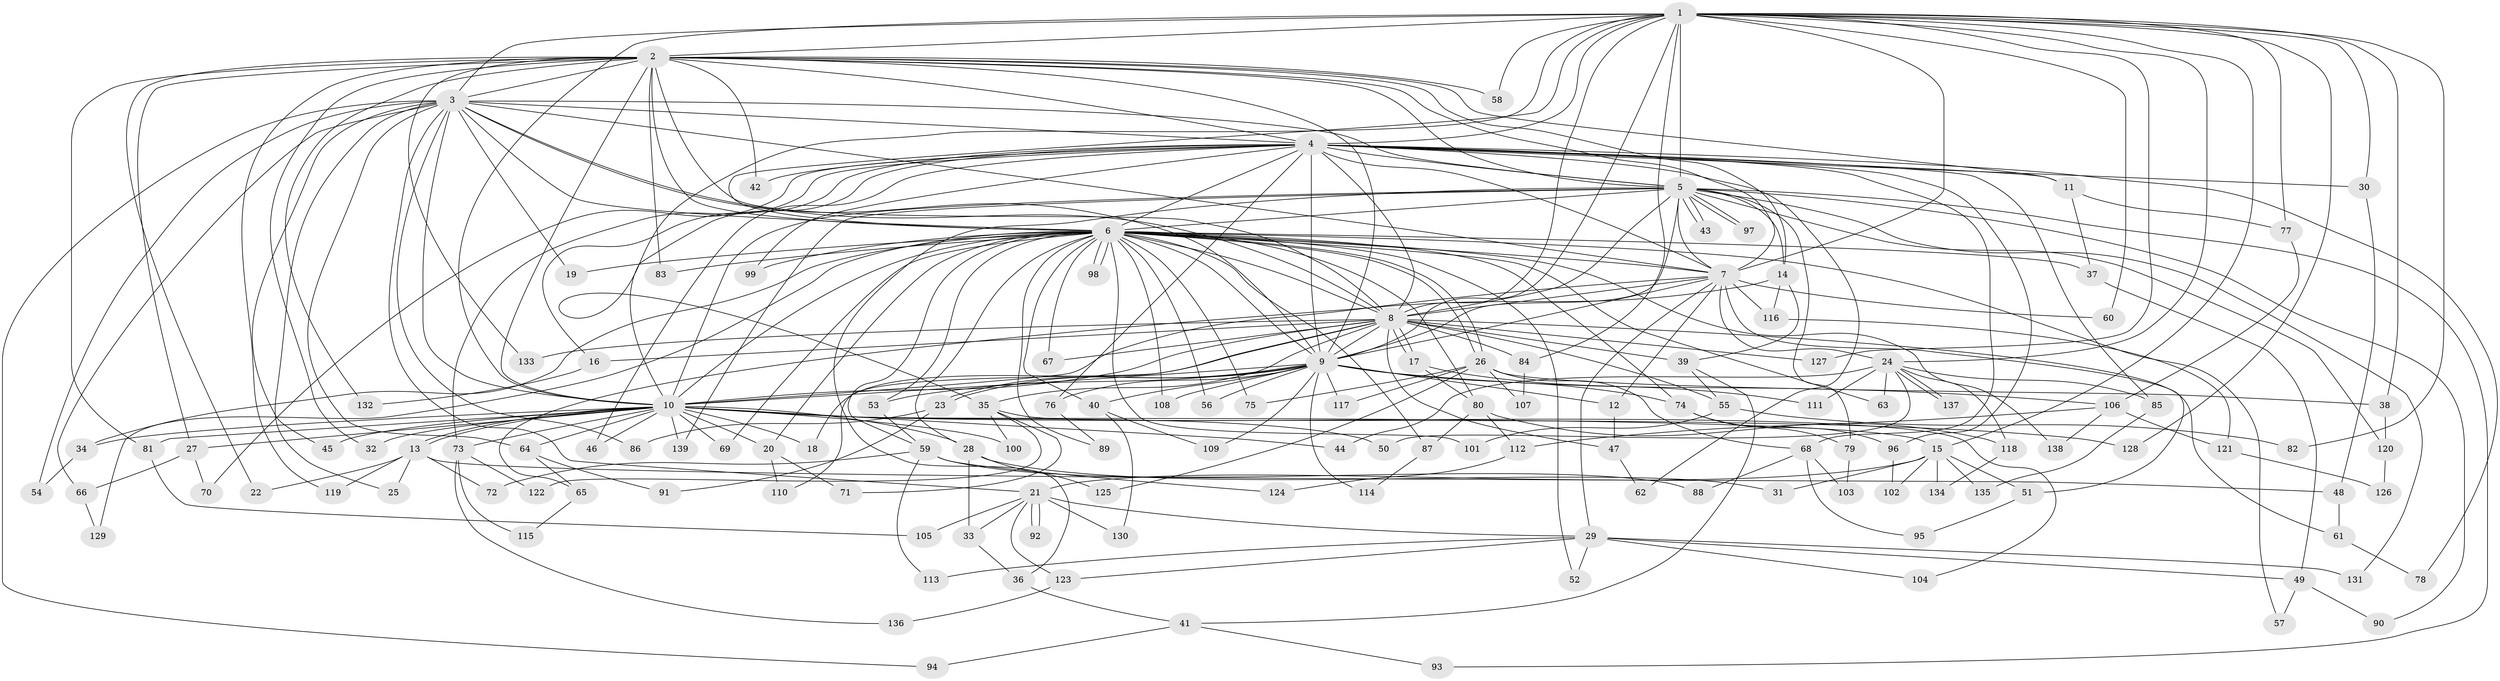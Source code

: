 // Generated by graph-tools (version 1.1) at 2025/34/03/09/25 02:34:51]
// undirected, 139 vertices, 303 edges
graph export_dot {
graph [start="1"]
  node [color=gray90,style=filled];
  1;
  2;
  3;
  4;
  5;
  6;
  7;
  8;
  9;
  10;
  11;
  12;
  13;
  14;
  15;
  16;
  17;
  18;
  19;
  20;
  21;
  22;
  23;
  24;
  25;
  26;
  27;
  28;
  29;
  30;
  31;
  32;
  33;
  34;
  35;
  36;
  37;
  38;
  39;
  40;
  41;
  42;
  43;
  44;
  45;
  46;
  47;
  48;
  49;
  50;
  51;
  52;
  53;
  54;
  55;
  56;
  57;
  58;
  59;
  60;
  61;
  62;
  63;
  64;
  65;
  66;
  67;
  68;
  69;
  70;
  71;
  72;
  73;
  74;
  75;
  76;
  77;
  78;
  79;
  80;
  81;
  82;
  83;
  84;
  85;
  86;
  87;
  88;
  89;
  90;
  91;
  92;
  93;
  94;
  95;
  96;
  97;
  98;
  99;
  100;
  101;
  102;
  103;
  104;
  105;
  106;
  107;
  108;
  109;
  110;
  111;
  112;
  113;
  114;
  115;
  116;
  117;
  118;
  119;
  120;
  121;
  122;
  123;
  124;
  125;
  126;
  127;
  128;
  129;
  130;
  131;
  132;
  133;
  134;
  135;
  136;
  137;
  138;
  139;
  1 -- 2;
  1 -- 3;
  1 -- 4;
  1 -- 5;
  1 -- 6;
  1 -- 7;
  1 -- 8;
  1 -- 9;
  1 -- 10;
  1 -- 15;
  1 -- 24;
  1 -- 30;
  1 -- 35;
  1 -- 38;
  1 -- 58;
  1 -- 60;
  1 -- 77;
  1 -- 82;
  1 -- 84;
  1 -- 127;
  1 -- 128;
  2 -- 3;
  2 -- 4;
  2 -- 5;
  2 -- 6;
  2 -- 7;
  2 -- 8;
  2 -- 9;
  2 -- 10;
  2 -- 11;
  2 -- 14;
  2 -- 22;
  2 -- 27;
  2 -- 32;
  2 -- 42;
  2 -- 58;
  2 -- 81;
  2 -- 83;
  2 -- 119;
  2 -- 132;
  2 -- 133;
  3 -- 4;
  3 -- 5;
  3 -- 6;
  3 -- 7;
  3 -- 8;
  3 -- 9;
  3 -- 10;
  3 -- 19;
  3 -- 21;
  3 -- 25;
  3 -- 45;
  3 -- 54;
  3 -- 64;
  3 -- 66;
  3 -- 86;
  3 -- 94;
  4 -- 5;
  4 -- 6;
  4 -- 7;
  4 -- 8;
  4 -- 9;
  4 -- 10;
  4 -- 11;
  4 -- 16;
  4 -- 30;
  4 -- 42;
  4 -- 46;
  4 -- 62;
  4 -- 68;
  4 -- 70;
  4 -- 73;
  4 -- 76;
  4 -- 78;
  4 -- 85;
  4 -- 96;
  4 -- 99;
  5 -- 6;
  5 -- 7;
  5 -- 8;
  5 -- 9;
  5 -- 10;
  5 -- 14;
  5 -- 36;
  5 -- 43;
  5 -- 43;
  5 -- 79;
  5 -- 90;
  5 -- 93;
  5 -- 97;
  5 -- 97;
  5 -- 120;
  5 -- 131;
  5 -- 139;
  6 -- 7;
  6 -- 8;
  6 -- 9;
  6 -- 10;
  6 -- 19;
  6 -- 20;
  6 -- 26;
  6 -- 26;
  6 -- 28;
  6 -- 34;
  6 -- 37;
  6 -- 40;
  6 -- 52;
  6 -- 53;
  6 -- 56;
  6 -- 57;
  6 -- 59;
  6 -- 63;
  6 -- 67;
  6 -- 69;
  6 -- 74;
  6 -- 75;
  6 -- 80;
  6 -- 83;
  6 -- 87;
  6 -- 89;
  6 -- 98;
  6 -- 98;
  6 -- 99;
  6 -- 101;
  6 -- 108;
  6 -- 129;
  6 -- 138;
  7 -- 8;
  7 -- 9;
  7 -- 10;
  7 -- 12;
  7 -- 24;
  7 -- 29;
  7 -- 51;
  7 -- 60;
  7 -- 116;
  8 -- 9;
  8 -- 10;
  8 -- 16;
  8 -- 17;
  8 -- 17;
  8 -- 18;
  8 -- 35;
  8 -- 39;
  8 -- 47;
  8 -- 55;
  8 -- 61;
  8 -- 67;
  8 -- 84;
  8 -- 110;
  8 -- 127;
  8 -- 133;
  9 -- 10;
  9 -- 12;
  9 -- 23;
  9 -- 23;
  9 -- 40;
  9 -- 53;
  9 -- 56;
  9 -- 74;
  9 -- 76;
  9 -- 106;
  9 -- 108;
  9 -- 109;
  9 -- 114;
  9 -- 117;
  10 -- 13;
  10 -- 13;
  10 -- 15;
  10 -- 18;
  10 -- 20;
  10 -- 27;
  10 -- 28;
  10 -- 32;
  10 -- 34;
  10 -- 44;
  10 -- 45;
  10 -- 46;
  10 -- 50;
  10 -- 64;
  10 -- 69;
  10 -- 73;
  10 -- 81;
  10 -- 100;
  10 -- 128;
  10 -- 139;
  11 -- 37;
  11 -- 77;
  12 -- 47;
  13 -- 22;
  13 -- 25;
  13 -- 48;
  13 -- 72;
  13 -- 119;
  14 -- 39;
  14 -- 65;
  14 -- 116;
  15 -- 21;
  15 -- 31;
  15 -- 51;
  15 -- 102;
  15 -- 134;
  15 -- 135;
  16 -- 132;
  17 -- 80;
  17 -- 111;
  20 -- 71;
  20 -- 110;
  21 -- 29;
  21 -- 33;
  21 -- 92;
  21 -- 92;
  21 -- 105;
  21 -- 123;
  21 -- 130;
  23 -- 86;
  23 -- 91;
  24 -- 44;
  24 -- 50;
  24 -- 63;
  24 -- 85;
  24 -- 111;
  24 -- 118;
  24 -- 137;
  24 -- 137;
  26 -- 38;
  26 -- 68;
  26 -- 75;
  26 -- 107;
  26 -- 117;
  26 -- 125;
  27 -- 66;
  27 -- 70;
  28 -- 31;
  28 -- 33;
  28 -- 125;
  29 -- 49;
  29 -- 52;
  29 -- 104;
  29 -- 113;
  29 -- 123;
  29 -- 131;
  30 -- 48;
  33 -- 36;
  34 -- 54;
  35 -- 71;
  35 -- 100;
  35 -- 104;
  35 -- 122;
  36 -- 41;
  37 -- 49;
  38 -- 120;
  39 -- 41;
  39 -- 55;
  40 -- 109;
  40 -- 130;
  41 -- 93;
  41 -- 94;
  47 -- 62;
  48 -- 61;
  49 -- 57;
  49 -- 90;
  51 -- 95;
  53 -- 59;
  55 -- 82;
  55 -- 101;
  59 -- 72;
  59 -- 88;
  59 -- 113;
  59 -- 124;
  61 -- 78;
  64 -- 65;
  64 -- 91;
  65 -- 115;
  66 -- 129;
  68 -- 88;
  68 -- 95;
  68 -- 103;
  73 -- 115;
  73 -- 122;
  73 -- 136;
  74 -- 79;
  74 -- 96;
  76 -- 89;
  77 -- 106;
  79 -- 103;
  80 -- 87;
  80 -- 112;
  80 -- 118;
  81 -- 105;
  84 -- 107;
  85 -- 135;
  87 -- 114;
  96 -- 102;
  106 -- 112;
  106 -- 121;
  106 -- 138;
  112 -- 124;
  116 -- 121;
  118 -- 134;
  120 -- 126;
  121 -- 126;
  123 -- 136;
}
